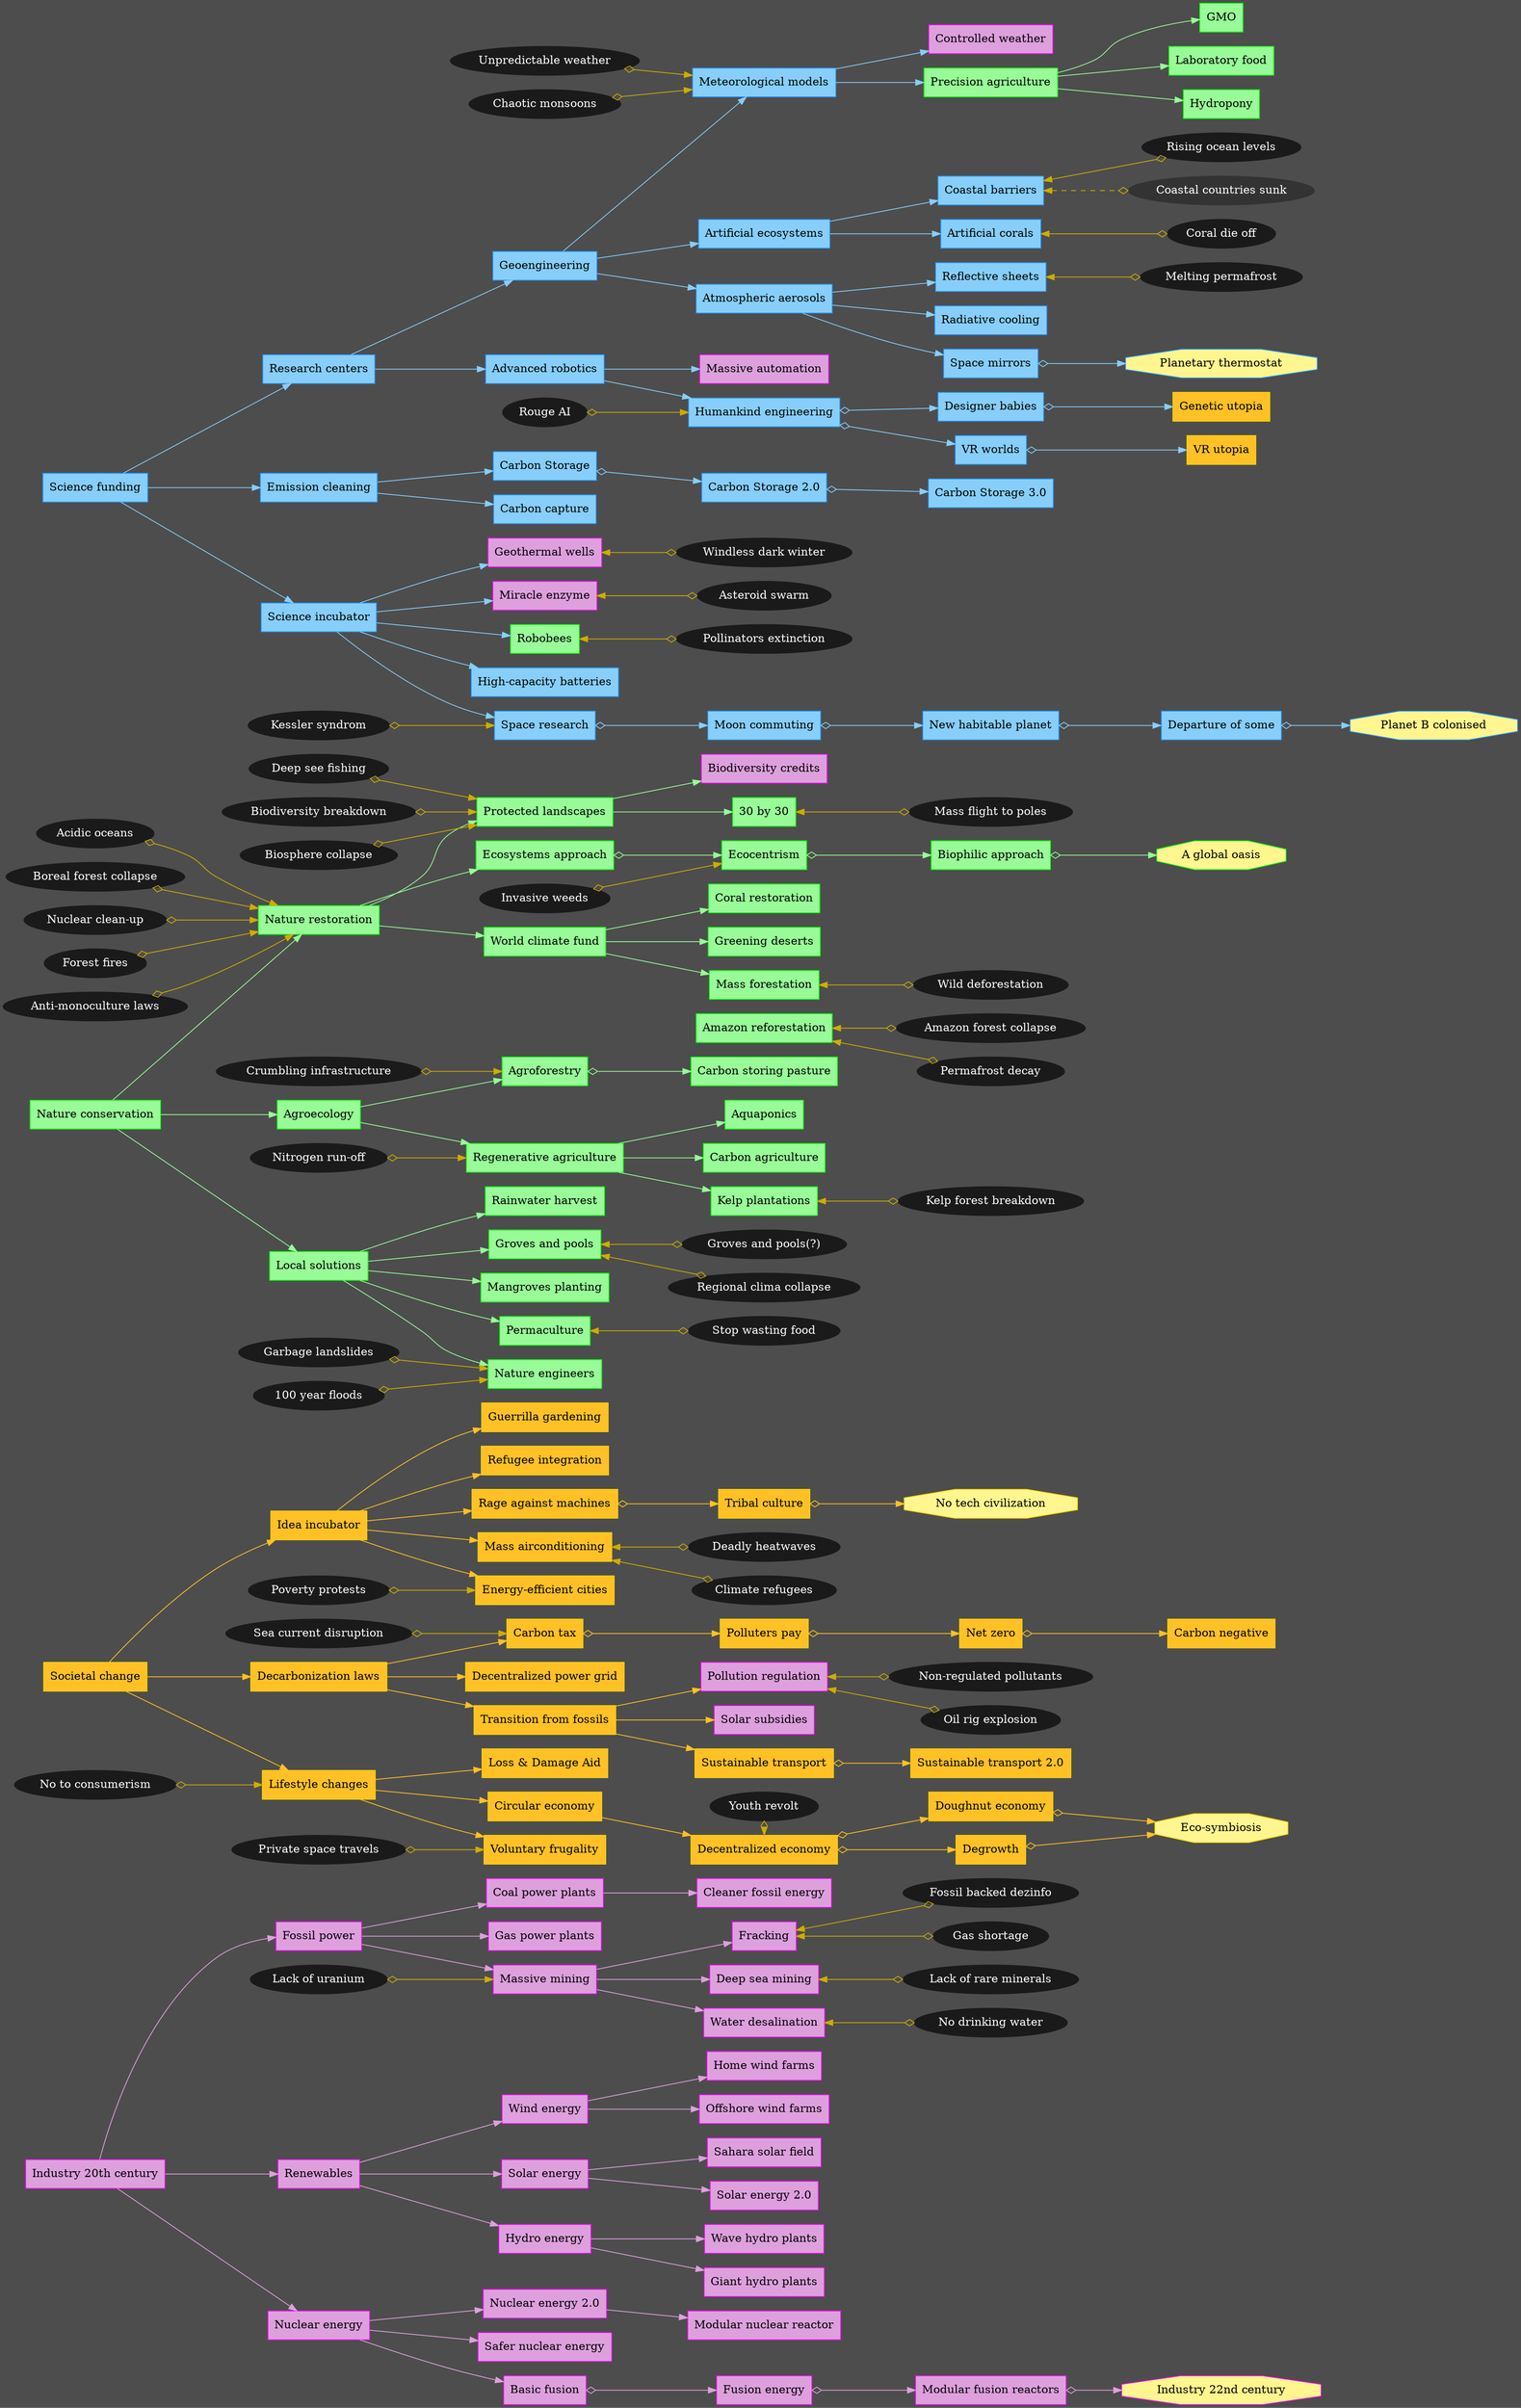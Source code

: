 digraph BeecarbonizeTechTree {
  graph [rankdir="LR"];
  bgcolor="gray30";
  edge [color="white"];
  subgraph Industry { 
    // cluster=true;
    label="Industry";
    color="fuchsia";
    node [color="fuchsia", shape=box, style=filled, fillcolor="plum"];
    edge [color="plum"];
    "Industry 20th century"
    "Industry 20th century" -> "Fossil power"
    "Industry 20th century" -> "Renewables"
    "Industry 20th century" -> "Nuclear energy"
    //"Industry 20th century" -> "Crumbling infrastructure"
    //"Industry 20th century" -> "Proverty protests"
    "Renewables" -> "Wind energy"
    "Renewables" -> "Solar energy"
    "Renewables" -> "Hydro energy"
    "Fossil power" -> "Coal power plants"
    "Fossil power" -> "Gas power plants"
    "Fossil power" -> "Massive mining"
    "Wind energy" -> "Home wind farms"
    "Wind energy" -> "Offshore wind farms"
    "Massive mining" -> "Fracking"
    "Massive mining" -> "Deep sea mining"
    "Massive mining" -> "Water desalination"
    "Gas power plants"
    "Pollution regulation"
    "Hydro energy" -> "Wave hydro plants"
    "Hydro energy" -> "Giant hydro plants"
    "Home wind farms"
    "Wave hydro plants"
    "Solar energy" -> "Sahara solar field"
    "Solar energy" -> "Solar energy 2.0"
    "Giant hydro plants"
    "Offshore wind farms"
    "Biodiversity credits"
    "Sahara solar field"
    "Controlled weather"
    "Solar subsidies"
    "Nuclear energy" -> "Nuclear energy 2.0"
    "Nuclear energy" -> "Safer nuclear energy"
    "Nuclear energy" -> "Basic fusion"
    //"Nuclear energy" -> "Nuclear clean-up"
    "Coal power plants" -> "Cleaner fossil energy"
    "Safer nuclear energy"
    "Cleaner fossil energy"
    "Massive automation"
    "Basic fusion" -> "Fusion energy" [dir=both,arrowtail=odiamond]
    "Nuclear energy 2.0" -> "Modular nuclear reactor"
    "Fusion energy" -> "Modular fusion reactors" [dir=both,arrowtail=odiamond]
    "Modular nuclear reactor"
    "Modular fusion reactors" -> "Industry 22nd century" [dir=both,arrowtail=odiamond]
    "Industry 22nd century" [style=filled,fillcolor="khaki1",shape=octagon]
    "Deep sea mining"
    "Fracking"
    "Solar energy 2.0"
    "Geothermal wells"
    "Water desalination"
    "Miracle enzyme"
  }
  subgraph Ecosystems { 
    // cluster=true;
    label="Ecosystems";
    color="green";
    node [color="green", shape=box, style=filled, fillcolor="palegreen"];
    edge [color="palegreen"];
    "Nature conservation" -> "Agroecology"
    "Nature conservation" -> "Local solutions"
    "Nature conservation" -> "Nature restoration"
    "Robobees"
    "Local solutions" -> "Rainwater harvest"
    "Local solutions" -> "Groves and pools"
    "Local solutions" -> "Mangroves planting"
    "Local solutions" -> "Nature engineers"
    "Local solutions" -> "Permaculture"
    "Groves and pools"
    "Nature restoration" -> "Protected landscapes"
    "Nature restoration" -> "Ecosystems approach"
    "Nature restoration" -> "World climate fund"
    "Protected landscapes" -> "30 by 30"
    "Protected landscapes" -> "Biodiversity credits"
    "Agroecology" -> "Agroforestry"
    "Agroecology" -> "Regenerative agriculture"
    "Ecosystems approach" -> "Ecocentrism" [dir=both,arrowtail=odiamond]
    "Ecocentrism" -> "Biophilic approach" [dir=both,arrowtail=odiamond]
    "Agroforestry" -> "Carbon storing pasture" [dir=both,arrowtail=odiamond]
    "30 by 30"
    "Carbon storing pasture"
    "Regenerative agriculture" -> "Aquaponics"
    "Regenerative agriculture" -> "Carbon agriculture"
    "Regenerative agriculture" -> "Kelp plantations"
    "Carbon agriculture"
    "Precision agriculture" -> "GMO"
    "Precision agriculture" -> "Laboratory food"
    "Precision agriculture" -> "Hydropony"
    "Kelp plantations"
    "World climate fund" -> "Coral restoration"
    "World climate fund" -> "Greening deserts"
    "World climate fund" -> "Mass forestation"
    "World climate fund" -> "Amazon reforestation" [style=invis]
    "Permaculture"
    "Biophilic approach" -> "A global oasis" [dir=both,arrowtail=odiamond]
    "Hydropony"
    "A global oasis" [style=filled,fillcolor="khaki1",shape=octagon]
    "Mass forestation"
    "Greening deserts"
    "Coral restoration"
    "GMO"
    "Laboratory food"
    "Nature engineers"
    "Mangroves planting"
    "Rainwater harvest"
    "Aquaponics"
    "Amazon reforestation"
  }
  subgraph People {
    // cluster=true;
    label="People";
    color="gold";
    node [color="gold", shape=box, style=filled, fillcolor="goldenrod1"];
    edge [color="goldenrod1"];
    "Societal change" -> "Idea incubator"
    "Societal change" -> "Decarbonization laws"
    "Societal change" -> "Lifestyle changes"
    "Idea incubator" -> "Mass airconditioning"
    "Idea incubator" -> "Guerrilla gardening"
    "Idea incubator" -> "Refugee integration"
    "Idea incubator" -> "Energy-efficient cities"
    "Idea incubator" -> "Rage against machines"
    "Lifestyle changes" -> "Voluntary frugality"
    "Lifestyle changes" -> "Circular economy"
    "Lifestyle changes" -> "Loss & Damage Aid"
    "Decarbonization laws" -> "Carbon tax"
    "Decarbonization laws" -> "Transition from fossils"
    "Decarbonization laws" -> "Decentralized power grid"
    "Circular economy" -> "Decentralized economy"
    "Decentralized economy" -> "Degrowth" [dir=both,arrowtail=odiamond]
    "Decentralized economy" -> "Doughnut economy" [dir=both,arrowtail=odiamond]
    "Transition from fossils" -> "Sustainable transport"
    "Transition from fossils" -> "Solar subsidies"
    "Transition from fossils" -> "Pollution regulation"
    "Doughnut economy" -> "Eco-symbiosis" [dir=both,arrowtail=odiamond]
    "Loss & Damage Aid"
    "Eco-symbiosis" [style=filled,fillcolor="khaki1",shape=octagon]
    "Carbon tax" -> "Polluters pay" [dir=both,arrowtail=odiamond]
    "VR utopia"
    "Polluters pay" -> "Net zero" [dir=both,arrowtail=odiamond]
    "Sustainable transport" -> "Sustainable transport 2.0" [dir=both,arrowtail=odiamond]
    "Guerrilla gardening"
    "Sustainable transport 2.0"
    "Decentralized power grid"
    "Net zero" -> "Carbon negative" [dir=both,arrowtail=odiamond]
    "Refugee integration"
    "Carbon negative"
    "Voluntary frugality"
    "Degrowth" -> "Eco-symbiosis" [dir=both,arrowtail=odiamond]
    "Mass airconditioning"
    "Rage against machines" -> "Tribal culture" [dir=both,arrowtail=odiamond]
    "Tribal culture" -> "No tech civilization" [dir=both,arrowtail=odiamond]
    "No tech civilization" [style=filled,fillcolor="khaki1",shape=octagon]
    "Energy-efficient cities"
    "Genetic utopia"
  }
  subgraph Science {
    // cluster=true;
    label="Science";
    color="dodgerblue";
    node [color="dodgerblue", shape=box, style=filled, fillcolor="lightskyblue"];
    edge [color="lightskyblue"];
    "Science funding" -> "Emission cleaning"
    "Science funding" -> "Science incubator"
    "Science funding" -> "Research centers"
    "Science incubator" -> "High-capacity batteries"
    "Science incubator" -> "Robobees"
    "Science incubator" -> "Geothermal wells"
    "Science incubator" -> "Space research"
    "Science incubator" -> "Miracle enzyme"
    "Emission cleaning" -> "Carbon Storage"
    "Emission cleaning" -> "Carbon capture"
    "Carbon capture"
    "Research centers" -> "Advanced robotics"
    "Research centers" -> "Geoengineering"
    "Geoengineering" -> "Artificial ecosystems"
    "Geoengineering" -> "Meteorological models"
    "Geoengineering" -> "Atmospheric aerosols"
    "Artificial ecosystems" -> "Coastal barriers"
    "Artificial ecosystems" -> "Artificial corals"
    "Carbon Storage" -> "Carbon Storage 2.0" [dir=both,arrowtail=odiamond]
    "Meteorological models" -> "Controlled weather"
    "Meteorological models" -> "Precision agriculture"
    "Artificial corals"
    "Coastal barriers"
    "Carbon Storage 2.0" -> "Carbon Storage 3.0" [dir=both,arrowtail=odiamond]
    "Carbon Storage 3.0"
    "Advanced robotics" -> "Massive automation"
    "Advanced robotics" -> "Humankind engineering"
    "Space research" -> "Moon commuting" [dir=both,arrowtail=odiamond]
    "Humankind engineering" -> "Designer babies" [dir=both,arrowtail=odiamond]
    "Humankind engineering" -> "VR worlds" [dir=both,arrowtail=odiamond]
    "VR worlds" -> "VR utopia" [dir=both,arrowtail=odiamond]
    "Moon commuting" -> "New habitable planet" [dir=both,arrowtail=odiamond]
    "High-capacity batteries"
    "New habitable planet" -> "Departure of some" [dir=both,arrowtail=odiamond]
    "Departure of some" -> "Planet B colonised" [dir=both,arrowtail=odiamond]
    "Reflective sheets"
    "Planet B colonised" [style=filled,fillcolor="khaki1",shape=octagon]
    "Designer babies" -> "Genetic utopia" [dir=both,arrowtail=odiamond]
    "Atmospheric aerosols" -> "Radiative cooling"
    "Atmospheric aerosols" -> "Space mirrors"
    "Atmospheric aerosols" -> "Reflective sheets"
    "Planetary thermostat" [style=filled,fillcolor="khaki1",shape=octagon]
    "Space mirrors" -> "Planetary thermostat" [dir=both,arrowtail=odiamond]
  }
  subgraph {
    label="Forward Events";
    color="";
    node [color="gold3",shape=ellipse,style=filled,color="gray10",fontcolor="white"];
    edge [color="gold3", dir=both, arrowtail=odiamond];
    "Acidic oceans" -> "Nature restoration"
    "Boreal forest collapse" -> "Nature restoration"
    "Nuclear clean-up" -> "Nature restoration"
    "Deep see fishing" -> "Protected landscapes"
    //"Deep see fishing" -> "Biodiversity breakdown"
    "Biodiversity breakdown" -> "Protected landscapes"
    "Biosphere collapse" -> "Protected landscapes"
    "Unpredictable weather" -> "Meteorological models"
    "Chaotic monsoons" -> "Meteorological models"
    //"Chaotic monsoons" -> "Massive migration"
    "No to consumerism" -> "Lifestyle changes"
    "Sea current disruption" -> "Carbon tax"
    "Youth revolt" -> "Decentralized economy"
    //"Youth revolt" -> "Climate apathy"
    "Loss & Damage Aid" -> "Youth revolt" [style=invis, weight=0.5]
    {rank=same; "Youth revolt" "Decentralized economy"}
    "Lack of uranium" -> "Massive mining"
    "Forest fires" -> "Nature restoration"
    "Anti-monoculture laws" -> "Nature restoration"
    "Rouge AI" -> "Humankind engineering"
    "Garbage landslides" -> "Nature engineers"
    //"Garbage landslides" -> "Mass ecoterrorism"
    "100 year floods" -> "Nature engineers"
    "Nitrogen run-off" -> "Regenerative agriculture"
    "Crumbling infrastructure" -> "Agroforestry"
    "Invasive weeds" -> "Ecocentrism"
    "Private space travels" -> "Voluntary frugality"
    "Poverty protests" -> "Energy-efficient cities"
    "Kessler syndrom" -> "Space research"
    //"Melting arctic ice" -> "No arctic reflections"
    //"No arctic reflections" -> "Biosphere collapse"
  }
  subgraph {
    label="Reverse Events";
    color="gold3";
    node [color="gold3",shape=ellipse,style=filled,color="gray10",fontcolor="white"];
    edge [dir=both, color="gold3",arrowhead=odiamond];
    "Robobees" -> "Pollinators extinction"
    "Miracle enzyme" -> "Asteroid swarm"
    "Geothermal wells" -> "Windless dark winter"
    "Deep sea mining" -> "Lack of rare minerals"
    "Pollution regulation" -> "Oil rig explosion"
    "Pollution regulation" -> "Non-regulated pollutants"
    "Coastal barriers" -> "Rising ocean levels"
    "Permaculture" -> "Stop wasting food"
    "Mass forestation" -> "Wild deforestation"
    "Fracking" -> "Fossil backed dezinfo"
    "Fracking" -> "Gas shortage"
    //"Massive migration" -> "Gas shortage"
    "Groves and pools" -> "Groves and pools(?)"
    "Groves and pools" -> "Regional clima collapse"
    "Artificial corals" -> "Coral die off"
    "Reflective sheets" -> "Melting permafrost"
    "30 by 30" -> "Mass flight to poles"
    "Mass airconditioning" -> "Deadly heatwaves"
    "Mass airconditioning" -> "Climate refugees"
    "Kelp plantations" -> "Kelp forest breakdown"
    "Amazon reforestation" -> "Amazon forest collapse"
    "Amazon reforestation" -> "Permafrost decay"
    "Water desalination" -> "No drinking water"
  }
  subgraph {
    label="Speculative Reverse Events";
    color="gold3";
    node [color="gold3",shape=ellipse,style=filled,color="gray20",fontcolor="white"];
    edge [style="dashed",dir=both,color="gold3",arrowhead=odiamond];
    "Coastal barriers" -> "Coastal countries sunk"
  }
}
